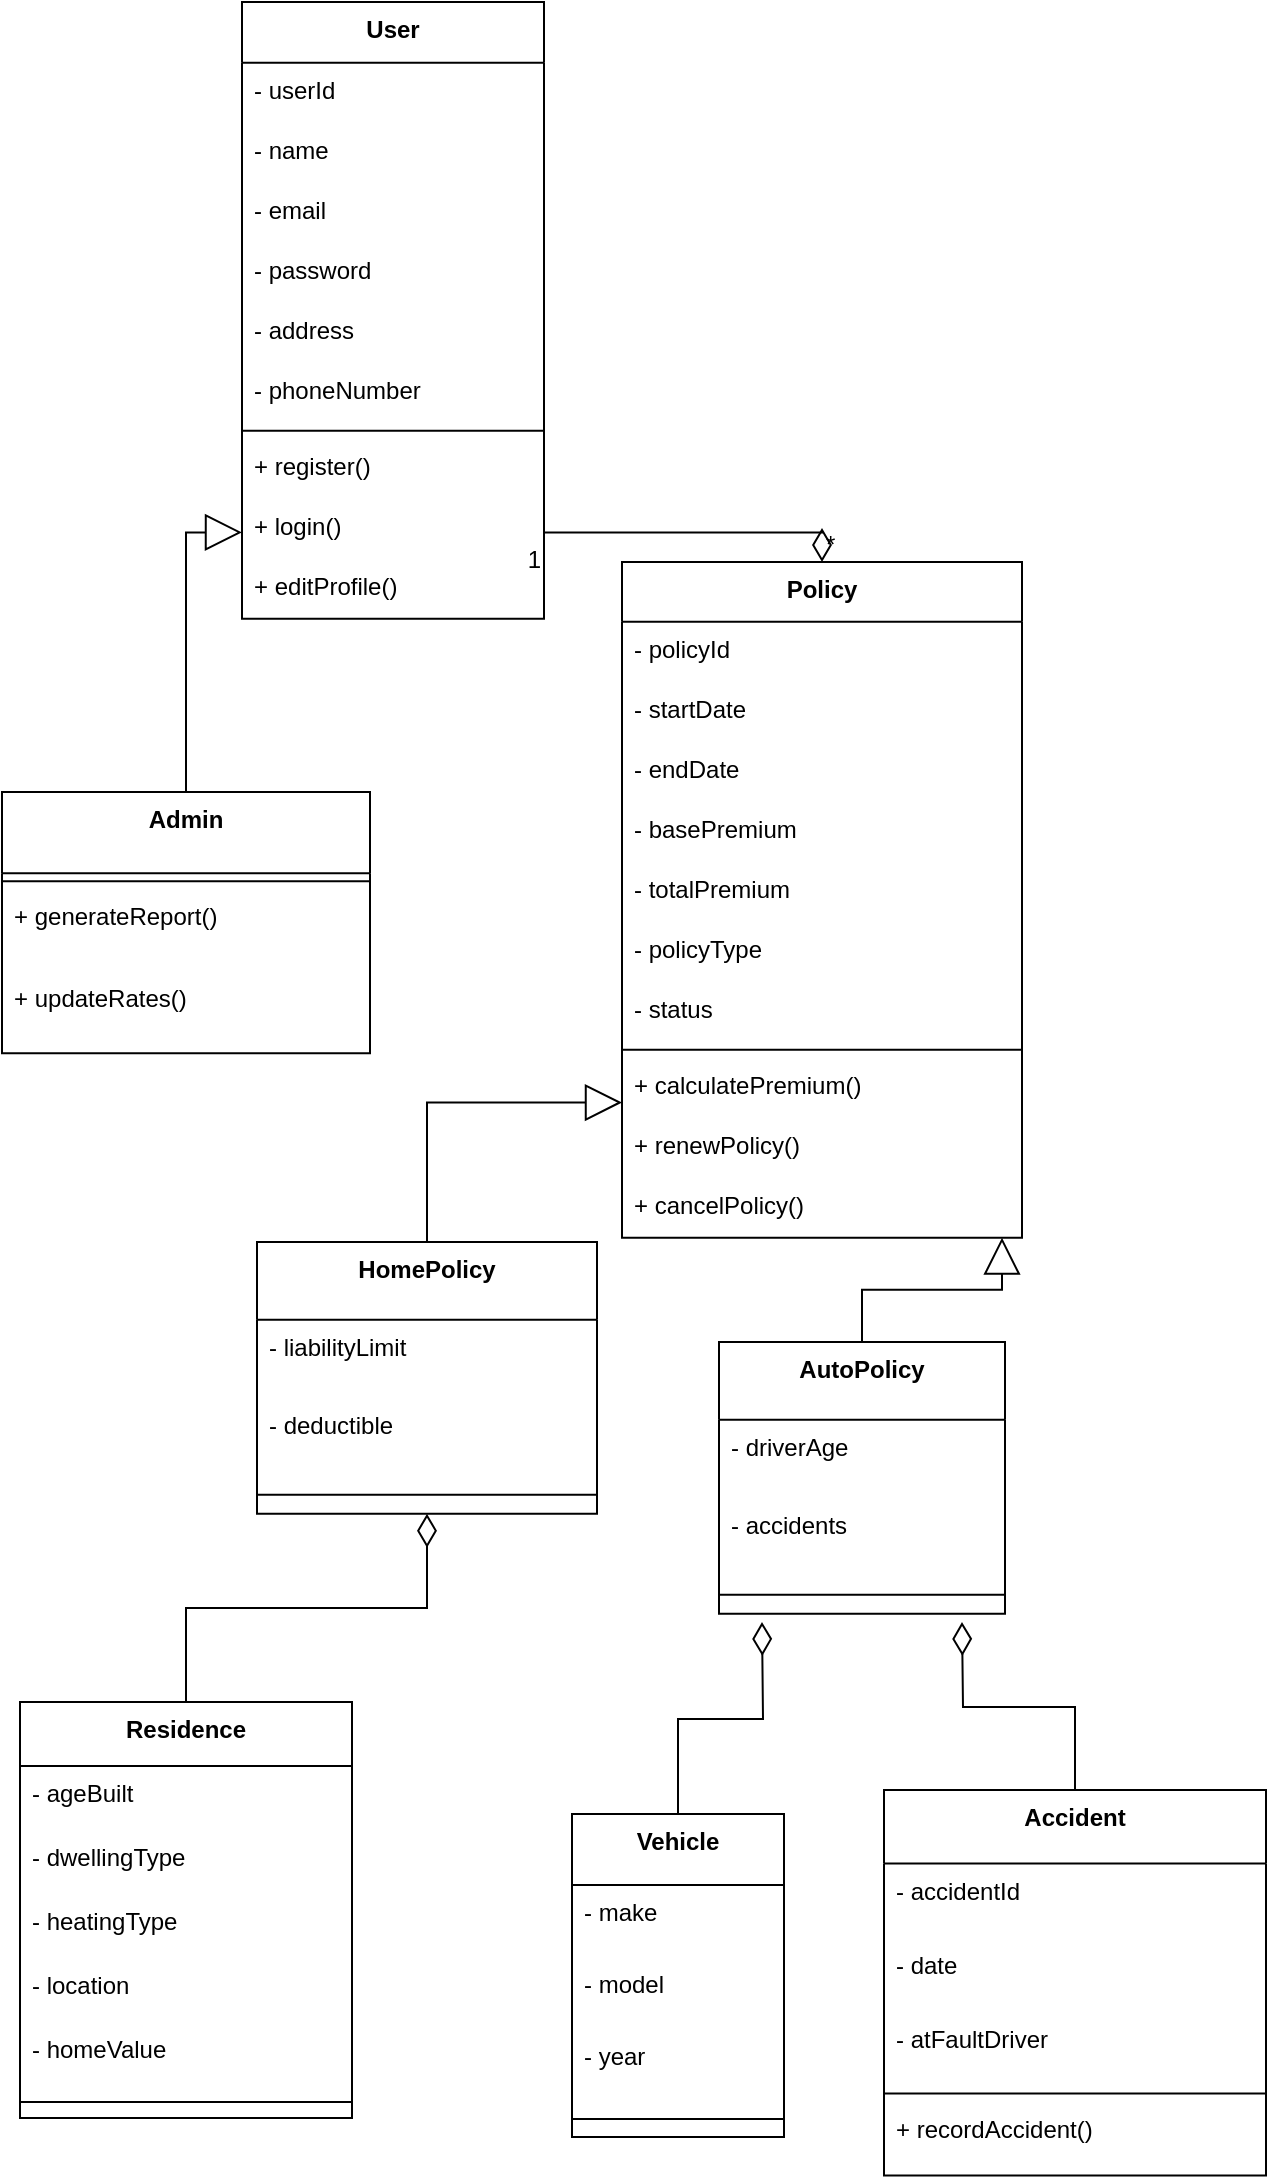 <mxGraphModel dx="1194" dy="666" grid="1" gridSize="10" guides="1" tooltips="1" connect="1" arrows="1" fold="1" page="1" pageScale="1" pageWidth="850" pageHeight="1100" math="0" shadow="0">
  <root>
    <mxCell id="0" />
    <mxCell id="1" parent="0" />
    <mxCell id="ak_6twIz9iP2yRLMIv_7-1" value="User" style="swimlane;fontStyle=1;align=center;verticalAlign=top;childLayout=stackLayout;horizontal=1;startSize=30.4;horizontalStack=0;resizeParent=1;resizeParentMax=0;resizeLast=0;collapsible=0;marginBottom=0;" vertex="1" parent="1">
      <mxGeometry x="120" y="10" width="151" height="308.4" as="geometry" />
    </mxCell>
    <mxCell id="ak_6twIz9iP2yRLMIv_7-2" value="- userId" style="text;strokeColor=none;fillColor=none;align=left;verticalAlign=top;spacingLeft=4;spacingRight=4;overflow=hidden;rotatable=0;points=[[0,0.5],[1,0.5]];portConstraint=eastwest;" vertex="1" parent="ak_6twIz9iP2yRLMIv_7-1">
      <mxGeometry y="30.4" width="151" height="30" as="geometry" />
    </mxCell>
    <mxCell id="ak_6twIz9iP2yRLMIv_7-3" value="- name" style="text;strokeColor=none;fillColor=none;align=left;verticalAlign=top;spacingLeft=4;spacingRight=4;overflow=hidden;rotatable=0;points=[[0,0.5],[1,0.5]];portConstraint=eastwest;" vertex="1" parent="ak_6twIz9iP2yRLMIv_7-1">
      <mxGeometry y="60.4" width="151" height="30" as="geometry" />
    </mxCell>
    <mxCell id="ak_6twIz9iP2yRLMIv_7-4" value="- email" style="text;strokeColor=none;fillColor=none;align=left;verticalAlign=top;spacingLeft=4;spacingRight=4;overflow=hidden;rotatable=0;points=[[0,0.5],[1,0.5]];portConstraint=eastwest;" vertex="1" parent="ak_6twIz9iP2yRLMIv_7-1">
      <mxGeometry y="90.4" width="151" height="30" as="geometry" />
    </mxCell>
    <mxCell id="ak_6twIz9iP2yRLMIv_7-5" value="- password" style="text;strokeColor=none;fillColor=none;align=left;verticalAlign=top;spacingLeft=4;spacingRight=4;overflow=hidden;rotatable=0;points=[[0,0.5],[1,0.5]];portConstraint=eastwest;" vertex="1" parent="ak_6twIz9iP2yRLMIv_7-1">
      <mxGeometry y="120.4" width="151" height="30" as="geometry" />
    </mxCell>
    <mxCell id="ak_6twIz9iP2yRLMIv_7-6" value="- address" style="text;strokeColor=none;fillColor=none;align=left;verticalAlign=top;spacingLeft=4;spacingRight=4;overflow=hidden;rotatable=0;points=[[0,0.5],[1,0.5]];portConstraint=eastwest;" vertex="1" parent="ak_6twIz9iP2yRLMIv_7-1">
      <mxGeometry y="150.4" width="151" height="30" as="geometry" />
    </mxCell>
    <mxCell id="ak_6twIz9iP2yRLMIv_7-7" value="- phoneNumber" style="text;strokeColor=none;fillColor=none;align=left;verticalAlign=top;spacingLeft=4;spacingRight=4;overflow=hidden;rotatable=0;points=[[0,0.5],[1,0.5]];portConstraint=eastwest;" vertex="1" parent="ak_6twIz9iP2yRLMIv_7-1">
      <mxGeometry y="180.4" width="151" height="30" as="geometry" />
    </mxCell>
    <mxCell id="ak_6twIz9iP2yRLMIv_7-8" style="line;strokeWidth=1;fillColor=none;align=left;verticalAlign=middle;spacingTop=-1;spacingLeft=3;spacingRight=3;rotatable=0;labelPosition=right;points=[];portConstraint=eastwest;strokeColor=inherit;" vertex="1" parent="ak_6twIz9iP2yRLMIv_7-1">
      <mxGeometry y="210.4" width="151" height="8" as="geometry" />
    </mxCell>
    <mxCell id="ak_6twIz9iP2yRLMIv_7-9" value="+ register()" style="text;strokeColor=none;fillColor=none;align=left;verticalAlign=top;spacingLeft=4;spacingRight=4;overflow=hidden;rotatable=0;points=[[0,0.5],[1,0.5]];portConstraint=eastwest;" vertex="1" parent="ak_6twIz9iP2yRLMIv_7-1">
      <mxGeometry y="218.4" width="151" height="30" as="geometry" />
    </mxCell>
    <mxCell id="ak_6twIz9iP2yRLMIv_7-10" value="+ login()" style="text;strokeColor=none;fillColor=none;align=left;verticalAlign=top;spacingLeft=4;spacingRight=4;overflow=hidden;rotatable=0;points=[[0,0.5],[1,0.5]];portConstraint=eastwest;" vertex="1" parent="ak_6twIz9iP2yRLMIv_7-1">
      <mxGeometry y="248.4" width="151" height="30" as="geometry" />
    </mxCell>
    <mxCell id="ak_6twIz9iP2yRLMIv_7-11" value="+ editProfile()" style="text;strokeColor=none;fillColor=none;align=left;verticalAlign=top;spacingLeft=4;spacingRight=4;overflow=hidden;rotatable=0;points=[[0,0.5],[1,0.5]];portConstraint=eastwest;" vertex="1" parent="ak_6twIz9iP2yRLMIv_7-1">
      <mxGeometry y="278.4" width="151" height="30" as="geometry" />
    </mxCell>
    <mxCell id="ak_6twIz9iP2yRLMIv_7-12" value="Admin" style="swimlane;fontStyle=1;align=center;verticalAlign=top;childLayout=stackLayout;horizontal=1;startSize=40.571;horizontalStack=0;resizeParent=1;resizeParentMax=0;resizeLast=0;collapsible=0;marginBottom=0;" vertex="1" parent="1">
      <mxGeometry y="405" width="184" height="130.571" as="geometry" />
    </mxCell>
    <mxCell id="ak_6twIz9iP2yRLMIv_7-13" style="line;strokeWidth=1;fillColor=none;align=left;verticalAlign=middle;spacingTop=-1;spacingLeft=3;spacingRight=3;rotatable=0;labelPosition=right;points=[];portConstraint=eastwest;strokeColor=inherit;" vertex="1" parent="ak_6twIz9iP2yRLMIv_7-12">
      <mxGeometry y="40.571" width="184" height="8" as="geometry" />
    </mxCell>
    <mxCell id="ak_6twIz9iP2yRLMIv_7-14" value="+ generateReport()" style="text;strokeColor=none;fillColor=none;align=left;verticalAlign=top;spacingLeft=4;spacingRight=4;overflow=hidden;rotatable=0;points=[[0,0.5],[1,0.5]];portConstraint=eastwest;" vertex="1" parent="ak_6twIz9iP2yRLMIv_7-12">
      <mxGeometry y="48.571" width="184" height="41" as="geometry" />
    </mxCell>
    <mxCell id="ak_6twIz9iP2yRLMIv_7-15" value="+ updateRates()" style="text;strokeColor=none;fillColor=none;align=left;verticalAlign=top;spacingLeft=4;spacingRight=4;overflow=hidden;rotatable=0;points=[[0,0.5],[1,0.5]];portConstraint=eastwest;" vertex="1" parent="ak_6twIz9iP2yRLMIv_7-12">
      <mxGeometry y="89.571" width="184" height="41" as="geometry" />
    </mxCell>
    <mxCell id="ak_6twIz9iP2yRLMIv_7-16" value="Policy" style="swimlane;fontStyle=1;align=center;verticalAlign=top;childLayout=stackLayout;horizontal=1;startSize=29.818;horizontalStack=0;resizeParent=1;resizeParentMax=0;resizeLast=0;collapsible=0;marginBottom=0;" vertex="1" parent="1">
      <mxGeometry x="310" y="290" width="200" height="337.818" as="geometry" />
    </mxCell>
    <mxCell id="ak_6twIz9iP2yRLMIv_7-17" value="- policyId" style="text;strokeColor=none;fillColor=none;align=left;verticalAlign=top;spacingLeft=4;spacingRight=4;overflow=hidden;rotatable=0;points=[[0,0.5],[1,0.5]];portConstraint=eastwest;" vertex="1" parent="ak_6twIz9iP2yRLMIv_7-16">
      <mxGeometry y="29.818" width="200" height="30" as="geometry" />
    </mxCell>
    <mxCell id="ak_6twIz9iP2yRLMIv_7-18" value="- startDate" style="text;strokeColor=none;fillColor=none;align=left;verticalAlign=top;spacingLeft=4;spacingRight=4;overflow=hidden;rotatable=0;points=[[0,0.5],[1,0.5]];portConstraint=eastwest;" vertex="1" parent="ak_6twIz9iP2yRLMIv_7-16">
      <mxGeometry y="59.818" width="200" height="30" as="geometry" />
    </mxCell>
    <mxCell id="ak_6twIz9iP2yRLMIv_7-19" value="- endDate" style="text;strokeColor=none;fillColor=none;align=left;verticalAlign=top;spacingLeft=4;spacingRight=4;overflow=hidden;rotatable=0;points=[[0,0.5],[1,0.5]];portConstraint=eastwest;" vertex="1" parent="ak_6twIz9iP2yRLMIv_7-16">
      <mxGeometry y="89.818" width="200" height="30" as="geometry" />
    </mxCell>
    <mxCell id="ak_6twIz9iP2yRLMIv_7-20" value="- basePremium" style="text;strokeColor=none;fillColor=none;align=left;verticalAlign=top;spacingLeft=4;spacingRight=4;overflow=hidden;rotatable=0;points=[[0,0.5],[1,0.5]];portConstraint=eastwest;" vertex="1" parent="ak_6twIz9iP2yRLMIv_7-16">
      <mxGeometry y="119.818" width="200" height="30" as="geometry" />
    </mxCell>
    <mxCell id="ak_6twIz9iP2yRLMIv_7-21" value="- totalPremium" style="text;strokeColor=none;fillColor=none;align=left;verticalAlign=top;spacingLeft=4;spacingRight=4;overflow=hidden;rotatable=0;points=[[0,0.5],[1,0.5]];portConstraint=eastwest;" vertex="1" parent="ak_6twIz9iP2yRLMIv_7-16">
      <mxGeometry y="149.818" width="200" height="30" as="geometry" />
    </mxCell>
    <mxCell id="ak_6twIz9iP2yRLMIv_7-22" value="- policyType" style="text;strokeColor=none;fillColor=none;align=left;verticalAlign=top;spacingLeft=4;spacingRight=4;overflow=hidden;rotatable=0;points=[[0,0.5],[1,0.5]];portConstraint=eastwest;" vertex="1" parent="ak_6twIz9iP2yRLMIv_7-16">
      <mxGeometry y="179.818" width="200" height="30" as="geometry" />
    </mxCell>
    <mxCell id="ak_6twIz9iP2yRLMIv_7-23" value="- status" style="text;strokeColor=none;fillColor=none;align=left;verticalAlign=top;spacingLeft=4;spacingRight=4;overflow=hidden;rotatable=0;points=[[0,0.5],[1,0.5]];portConstraint=eastwest;" vertex="1" parent="ak_6twIz9iP2yRLMIv_7-16">
      <mxGeometry y="209.818" width="200" height="30" as="geometry" />
    </mxCell>
    <mxCell id="ak_6twIz9iP2yRLMIv_7-24" style="line;strokeWidth=1;fillColor=none;align=left;verticalAlign=middle;spacingTop=-1;spacingLeft=3;spacingRight=3;rotatable=0;labelPosition=right;points=[];portConstraint=eastwest;strokeColor=inherit;" vertex="1" parent="ak_6twIz9iP2yRLMIv_7-16">
      <mxGeometry y="239.818" width="200" height="8" as="geometry" />
    </mxCell>
    <mxCell id="ak_6twIz9iP2yRLMIv_7-25" value="+ calculatePremium()" style="text;strokeColor=none;fillColor=none;align=left;verticalAlign=top;spacingLeft=4;spacingRight=4;overflow=hidden;rotatable=0;points=[[0,0.5],[1,0.5]];portConstraint=eastwest;" vertex="1" parent="ak_6twIz9iP2yRLMIv_7-16">
      <mxGeometry y="247.818" width="200" height="30" as="geometry" />
    </mxCell>
    <mxCell id="ak_6twIz9iP2yRLMIv_7-26" value="+ renewPolicy()" style="text;strokeColor=none;fillColor=none;align=left;verticalAlign=top;spacingLeft=4;spacingRight=4;overflow=hidden;rotatable=0;points=[[0,0.5],[1,0.5]];portConstraint=eastwest;" vertex="1" parent="ak_6twIz9iP2yRLMIv_7-16">
      <mxGeometry y="277.818" width="200" height="30" as="geometry" />
    </mxCell>
    <mxCell id="ak_6twIz9iP2yRLMIv_7-27" value="+ cancelPolicy()" style="text;strokeColor=none;fillColor=none;align=left;verticalAlign=top;spacingLeft=4;spacingRight=4;overflow=hidden;rotatable=0;points=[[0,0.5],[1,0.5]];portConstraint=eastwest;" vertex="1" parent="ak_6twIz9iP2yRLMIv_7-16">
      <mxGeometry y="307.818" width="200" height="30" as="geometry" />
    </mxCell>
    <mxCell id="ak_6twIz9iP2yRLMIv_7-28" value="HomePolicy" style="swimlane;fontStyle=1;align=center;verticalAlign=top;childLayout=stackLayout;horizontal=1;startSize=38.857;horizontalStack=0;resizeParent=1;resizeParentMax=0;resizeLast=0;collapsible=0;marginBottom=0;" vertex="1" parent="1">
      <mxGeometry x="127.5" y="630" width="170" height="135.857" as="geometry" />
    </mxCell>
    <mxCell id="ak_6twIz9iP2yRLMIv_7-29" value="- liabilityLimit" style="text;strokeColor=none;fillColor=none;align=left;verticalAlign=top;spacingLeft=4;spacingRight=4;overflow=hidden;rotatable=0;points=[[0,0.5],[1,0.5]];portConstraint=eastwest;" vertex="1" parent="ak_6twIz9iP2yRLMIv_7-28">
      <mxGeometry y="38.857" width="170" height="39" as="geometry" />
    </mxCell>
    <mxCell id="ak_6twIz9iP2yRLMIv_7-30" value="- deductible" style="text;strokeColor=none;fillColor=none;align=left;verticalAlign=top;spacingLeft=4;spacingRight=4;overflow=hidden;rotatable=0;points=[[0,0.5],[1,0.5]];portConstraint=eastwest;" vertex="1" parent="ak_6twIz9iP2yRLMIv_7-28">
      <mxGeometry y="77.857" width="170" height="39" as="geometry" />
    </mxCell>
    <mxCell id="ak_6twIz9iP2yRLMIv_7-31" style="line;strokeWidth=1;fillColor=none;align=left;verticalAlign=middle;spacingTop=-1;spacingLeft=3;spacingRight=3;rotatable=0;labelPosition=right;points=[];portConstraint=eastwest;strokeColor=inherit;" vertex="1" parent="ak_6twIz9iP2yRLMIv_7-28">
      <mxGeometry y="116.857" width="170" height="19" as="geometry" />
    </mxCell>
    <mxCell id="ak_6twIz9iP2yRLMIv_7-32" value="AutoPolicy" style="swimlane;fontStyle=1;align=center;verticalAlign=top;childLayout=stackLayout;horizontal=1;startSize=38.857;horizontalStack=0;resizeParent=1;resizeParentMax=0;resizeLast=0;collapsible=0;marginBottom=0;" vertex="1" parent="1">
      <mxGeometry x="358.5" y="680" width="143" height="135.857" as="geometry" />
    </mxCell>
    <mxCell id="ak_6twIz9iP2yRLMIv_7-33" value="- driverAge" style="text;strokeColor=none;fillColor=none;align=left;verticalAlign=top;spacingLeft=4;spacingRight=4;overflow=hidden;rotatable=0;points=[[0,0.5],[1,0.5]];portConstraint=eastwest;" vertex="1" parent="ak_6twIz9iP2yRLMIv_7-32">
      <mxGeometry y="38.857" width="143" height="39" as="geometry" />
    </mxCell>
    <mxCell id="ak_6twIz9iP2yRLMIv_7-34" value="- accidents" style="text;strokeColor=none;fillColor=none;align=left;verticalAlign=top;spacingLeft=4;spacingRight=4;overflow=hidden;rotatable=0;points=[[0,0.5],[1,0.5]];portConstraint=eastwest;" vertex="1" parent="ak_6twIz9iP2yRLMIv_7-32">
      <mxGeometry y="77.857" width="143" height="39" as="geometry" />
    </mxCell>
    <mxCell id="ak_6twIz9iP2yRLMIv_7-35" style="line;strokeWidth=1;fillColor=none;align=left;verticalAlign=middle;spacingTop=-1;spacingLeft=3;spacingRight=3;rotatable=0;labelPosition=right;points=[];portConstraint=eastwest;strokeColor=inherit;" vertex="1" parent="ak_6twIz9iP2yRLMIv_7-32">
      <mxGeometry y="116.857" width="143" height="19" as="geometry" />
    </mxCell>
    <mxCell id="ak_6twIz9iP2yRLMIv_7-36" value="Residence" style="swimlane;fontStyle=1;align=center;verticalAlign=top;childLayout=stackLayout;horizontal=1;startSize=32;horizontalStack=0;resizeParent=1;resizeParentMax=0;resizeLast=0;collapsible=0;marginBottom=0;" vertex="1" parent="1">
      <mxGeometry x="9" y="860" width="166" height="208" as="geometry" />
    </mxCell>
    <mxCell id="ak_6twIz9iP2yRLMIv_7-37" value="- ageBuilt" style="text;strokeColor=none;fillColor=none;align=left;verticalAlign=top;spacingLeft=4;spacingRight=4;overflow=hidden;rotatable=0;points=[[0,0.5],[1,0.5]];portConstraint=eastwest;" vertex="1" parent="ak_6twIz9iP2yRLMIv_7-36">
      <mxGeometry y="32" width="166" height="32" as="geometry" />
    </mxCell>
    <mxCell id="ak_6twIz9iP2yRLMIv_7-38" value="- dwellingType" style="text;strokeColor=none;fillColor=none;align=left;verticalAlign=top;spacingLeft=4;spacingRight=4;overflow=hidden;rotatable=0;points=[[0,0.5],[1,0.5]];portConstraint=eastwest;" vertex="1" parent="ak_6twIz9iP2yRLMIv_7-36">
      <mxGeometry y="64" width="166" height="32" as="geometry" />
    </mxCell>
    <mxCell id="ak_6twIz9iP2yRLMIv_7-39" value="- heatingType" style="text;strokeColor=none;fillColor=none;align=left;verticalAlign=top;spacingLeft=4;spacingRight=4;overflow=hidden;rotatable=0;points=[[0,0.5],[1,0.5]];portConstraint=eastwest;" vertex="1" parent="ak_6twIz9iP2yRLMIv_7-36">
      <mxGeometry y="96" width="166" height="32" as="geometry" />
    </mxCell>
    <mxCell id="ak_6twIz9iP2yRLMIv_7-40" value="- location" style="text;strokeColor=none;fillColor=none;align=left;verticalAlign=top;spacingLeft=4;spacingRight=4;overflow=hidden;rotatable=0;points=[[0,0.5],[1,0.5]];portConstraint=eastwest;" vertex="1" parent="ak_6twIz9iP2yRLMIv_7-36">
      <mxGeometry y="128" width="166" height="32" as="geometry" />
    </mxCell>
    <mxCell id="ak_6twIz9iP2yRLMIv_7-41" value="- homeValue" style="text;strokeColor=none;fillColor=none;align=left;verticalAlign=top;spacingLeft=4;spacingRight=4;overflow=hidden;rotatable=0;points=[[0,0.5],[1,0.5]];portConstraint=eastwest;" vertex="1" parent="ak_6twIz9iP2yRLMIv_7-36">
      <mxGeometry y="160" width="166" height="32" as="geometry" />
    </mxCell>
    <mxCell id="ak_6twIz9iP2yRLMIv_7-42" style="line;strokeWidth=1;fillColor=none;align=left;verticalAlign=middle;spacingTop=-1;spacingLeft=3;spacingRight=3;rotatable=0;labelPosition=right;points=[];portConstraint=eastwest;strokeColor=inherit;" vertex="1" parent="ak_6twIz9iP2yRLMIv_7-36">
      <mxGeometry y="192" width="166" height="16" as="geometry" />
    </mxCell>
    <mxCell id="ak_6twIz9iP2yRLMIv_7-43" value="Vehicle" style="swimlane;fontStyle=1;align=center;verticalAlign=top;childLayout=stackLayout;horizontal=1;startSize=35.556;horizontalStack=0;resizeParent=1;resizeParentMax=0;resizeLast=0;collapsible=0;marginBottom=0;" vertex="1" parent="1">
      <mxGeometry x="285" y="916" width="106" height="161.556" as="geometry" />
    </mxCell>
    <mxCell id="ak_6twIz9iP2yRLMIv_7-44" value="- make" style="text;strokeColor=none;fillColor=none;align=left;verticalAlign=top;spacingLeft=4;spacingRight=4;overflow=hidden;rotatable=0;points=[[0,0.5],[1,0.5]];portConstraint=eastwest;" vertex="1" parent="ak_6twIz9iP2yRLMIv_7-43">
      <mxGeometry y="35.556" width="106" height="36" as="geometry" />
    </mxCell>
    <mxCell id="ak_6twIz9iP2yRLMIv_7-45" value="- model" style="text;strokeColor=none;fillColor=none;align=left;verticalAlign=top;spacingLeft=4;spacingRight=4;overflow=hidden;rotatable=0;points=[[0,0.5],[1,0.5]];portConstraint=eastwest;" vertex="1" parent="ak_6twIz9iP2yRLMIv_7-43">
      <mxGeometry y="71.556" width="106" height="36" as="geometry" />
    </mxCell>
    <mxCell id="ak_6twIz9iP2yRLMIv_7-46" value="- year" style="text;strokeColor=none;fillColor=none;align=left;verticalAlign=top;spacingLeft=4;spacingRight=4;overflow=hidden;rotatable=0;points=[[0,0.5],[1,0.5]];portConstraint=eastwest;" vertex="1" parent="ak_6twIz9iP2yRLMIv_7-43">
      <mxGeometry y="107.556" width="106" height="36" as="geometry" />
    </mxCell>
    <mxCell id="ak_6twIz9iP2yRLMIv_7-47" style="line;strokeWidth=1;fillColor=none;align=left;verticalAlign=middle;spacingTop=-1;spacingLeft=3;spacingRight=3;rotatable=0;labelPosition=right;points=[];portConstraint=eastwest;strokeColor=inherit;" vertex="1" parent="ak_6twIz9iP2yRLMIv_7-43">
      <mxGeometry y="143.556" width="106" height="18" as="geometry" />
    </mxCell>
    <mxCell id="ak_6twIz9iP2yRLMIv_7-48" value="Accident" style="swimlane;fontStyle=1;align=center;verticalAlign=top;childLayout=stackLayout;horizontal=1;startSize=36.8;horizontalStack=0;resizeParent=1;resizeParentMax=0;resizeLast=0;collapsible=0;marginBottom=0;" vertex="1" parent="1">
      <mxGeometry x="441" y="904" width="191" height="192.8" as="geometry" />
    </mxCell>
    <mxCell id="ak_6twIz9iP2yRLMIv_7-49" value="- accidentId" style="text;strokeColor=none;fillColor=none;align=left;verticalAlign=top;spacingLeft=4;spacingRight=4;overflow=hidden;rotatable=0;points=[[0,0.5],[1,0.5]];portConstraint=eastwest;" vertex="1" parent="ak_6twIz9iP2yRLMIv_7-48">
      <mxGeometry y="36.8" width="191" height="37" as="geometry" />
    </mxCell>
    <mxCell id="ak_6twIz9iP2yRLMIv_7-50" value="- date" style="text;strokeColor=none;fillColor=none;align=left;verticalAlign=top;spacingLeft=4;spacingRight=4;overflow=hidden;rotatable=0;points=[[0,0.5],[1,0.5]];portConstraint=eastwest;" vertex="1" parent="ak_6twIz9iP2yRLMIv_7-48">
      <mxGeometry y="73.8" width="191" height="37" as="geometry" />
    </mxCell>
    <mxCell id="ak_6twIz9iP2yRLMIv_7-51" value="- atFaultDriver" style="text;strokeColor=none;fillColor=none;align=left;verticalAlign=top;spacingLeft=4;spacingRight=4;overflow=hidden;rotatable=0;points=[[0,0.5],[1,0.5]];portConstraint=eastwest;" vertex="1" parent="ak_6twIz9iP2yRLMIv_7-48">
      <mxGeometry y="110.8" width="191" height="37" as="geometry" />
    </mxCell>
    <mxCell id="ak_6twIz9iP2yRLMIv_7-52" style="line;strokeWidth=1;fillColor=none;align=left;verticalAlign=middle;spacingTop=-1;spacingLeft=3;spacingRight=3;rotatable=0;labelPosition=right;points=[];portConstraint=eastwest;strokeColor=inherit;" vertex="1" parent="ak_6twIz9iP2yRLMIv_7-48">
      <mxGeometry y="147.8" width="191" height="8" as="geometry" />
    </mxCell>
    <mxCell id="ak_6twIz9iP2yRLMIv_7-53" value="+ recordAccident()" style="text;strokeColor=none;fillColor=none;align=left;verticalAlign=top;spacingLeft=4;spacingRight=4;overflow=hidden;rotatable=0;points=[[0,0.5],[1,0.5]];portConstraint=eastwest;" vertex="1" parent="ak_6twIz9iP2yRLMIv_7-48">
      <mxGeometry y="155.8" width="191" height="37" as="geometry" />
    </mxCell>
    <mxCell id="ak_6twIz9iP2yRLMIv_7-54" value="" style="startArrow=block;startSize=16;startFill=0;endArrow=none;exitX=0;exitY=0.86;entryX=0.5;entryY=0;rounded=0;edgeStyle=orthogonalEdgeStyle;elbow=vertical;" edge="1" parent="1" source="ak_6twIz9iP2yRLMIv_7-1" target="ak_6twIz9iP2yRLMIv_7-12">
      <mxGeometry relative="1" as="geometry" />
    </mxCell>
    <mxCell id="ak_6twIz9iP2yRLMIv_7-55" value="" style="startArrow=none;endArrow=diamondThin;endSize=14;endFill=0;exitX=1;exitY=0.86;entryX=0.5;entryY=0;rounded=0;edgeStyle=orthogonalEdgeStyle;elbow=vertical;" edge="1" parent="1" source="ak_6twIz9iP2yRLMIv_7-1" target="ak_6twIz9iP2yRLMIv_7-16">
      <mxGeometry relative="1" as="geometry" />
    </mxCell>
    <mxCell id="ak_6twIz9iP2yRLMIv_7-56" value="1" style="edgeLabel;resizable=0;labelBackgroundColor=none;fontSize=12;align=right;verticalAlign=top;" vertex="1" parent="ak_6twIz9iP2yRLMIv_7-55">
      <mxGeometry x="-1" relative="1" as="geometry" />
    </mxCell>
    <mxCell id="ak_6twIz9iP2yRLMIv_7-57" value="*" style="edgeLabel;resizable=0;labelBackgroundColor=none;fontSize=12;align=left;verticalAlign=bottom;" vertex="1" parent="ak_6twIz9iP2yRLMIv_7-55">
      <mxGeometry x="1" relative="1" as="geometry" />
    </mxCell>
    <mxCell id="ak_6twIz9iP2yRLMIv_7-58" value="" style="startArrow=block;startSize=16;startFill=0;endArrow=none;exitX=0;exitY=0.8;entryX=0.5;entryY=0;rounded=0;edgeStyle=orthogonalEdgeStyle;elbow=vertical;" edge="1" parent="1" source="ak_6twIz9iP2yRLMIv_7-16" target="ak_6twIz9iP2yRLMIv_7-28">
      <mxGeometry relative="1" as="geometry" />
    </mxCell>
    <mxCell id="ak_6twIz9iP2yRLMIv_7-59" value="" style="startArrow=block;startSize=16;startFill=0;endArrow=none;exitX=0.95;exitY=1;entryX=0.5;entryY=0;rounded=0;edgeStyle=orthogonalEdgeStyle;elbow=vertical;" edge="1" parent="1" source="ak_6twIz9iP2yRLMIv_7-16" target="ak_6twIz9iP2yRLMIv_7-32">
      <mxGeometry relative="1" as="geometry" />
    </mxCell>
    <mxCell id="ak_6twIz9iP2yRLMIv_7-60" value="" style="startArrow=diamondThin;startSize=14;startFill=0;endArrow=none;exitX=0.5;exitY=1;entryX=0.5;entryY=0;rounded=0;edgeStyle=orthogonalEdgeStyle;elbow=vertical;" edge="1" parent="1" source="ak_6twIz9iP2yRLMIv_7-28" target="ak_6twIz9iP2yRLMIv_7-36">
      <mxGeometry relative="1" as="geometry" />
    </mxCell>
    <mxCell id="ak_6twIz9iP2yRLMIv_7-61" value="" style="startArrow=diamondThin;startSize=14;startFill=0;endArrow=none;entryX=0.5;entryY=0;rounded=0;edgeStyle=orthogonalEdgeStyle;elbow=vertical;" edge="1" parent="1" target="ak_6twIz9iP2yRLMIv_7-43">
      <mxGeometry relative="1" as="geometry">
        <mxPoint x="380" y="820" as="sourcePoint" />
      </mxGeometry>
    </mxCell>
    <mxCell id="ak_6twIz9iP2yRLMIv_7-62" value="" style="startArrow=diamondThin;startSize=14;startFill=0;endArrow=none;entryX=0.5;entryY=0;rounded=0;edgeStyle=orthogonalEdgeStyle;elbow=vertical;" edge="1" parent="1" target="ak_6twIz9iP2yRLMIv_7-48">
      <mxGeometry relative="1" as="geometry">
        <mxPoint x="480" y="820" as="sourcePoint" />
      </mxGeometry>
    </mxCell>
  </root>
</mxGraphModel>

